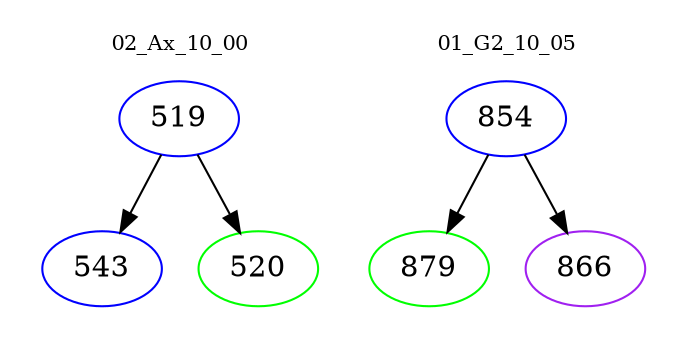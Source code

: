digraph{
subgraph cluster_0 {
color = white
label = "02_Ax_10_00";
fontsize=10;
T0_519 [label="519", color="blue"]
T0_519 -> T0_543 [color="black"]
T0_543 [label="543", color="blue"]
T0_519 -> T0_520 [color="black"]
T0_520 [label="520", color="green"]
}
subgraph cluster_1 {
color = white
label = "01_G2_10_05";
fontsize=10;
T1_854 [label="854", color="blue"]
T1_854 -> T1_879 [color="black"]
T1_879 [label="879", color="green"]
T1_854 -> T1_866 [color="black"]
T1_866 [label="866", color="purple"]
}
}
